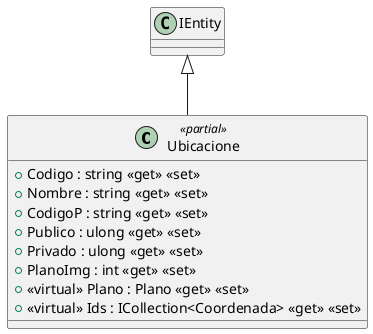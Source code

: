 @startuml
class Ubicacione <<partial>> {
    + Codigo : string <<get>> <<set>>
    + Nombre : string <<get>> <<set>>
    + CodigoP : string <<get>> <<set>>
    + Publico : ulong <<get>> <<set>>
    + Privado : ulong <<get>> <<set>>
    + PlanoImg : int <<get>> <<set>>
    + <<virtual>> Plano : Plano <<get>> <<set>>
    + <<virtual>> Ids : ICollection<Coordenada> <<get>> <<set>>
}
IEntity <|-- Ubicacione
@enduml
